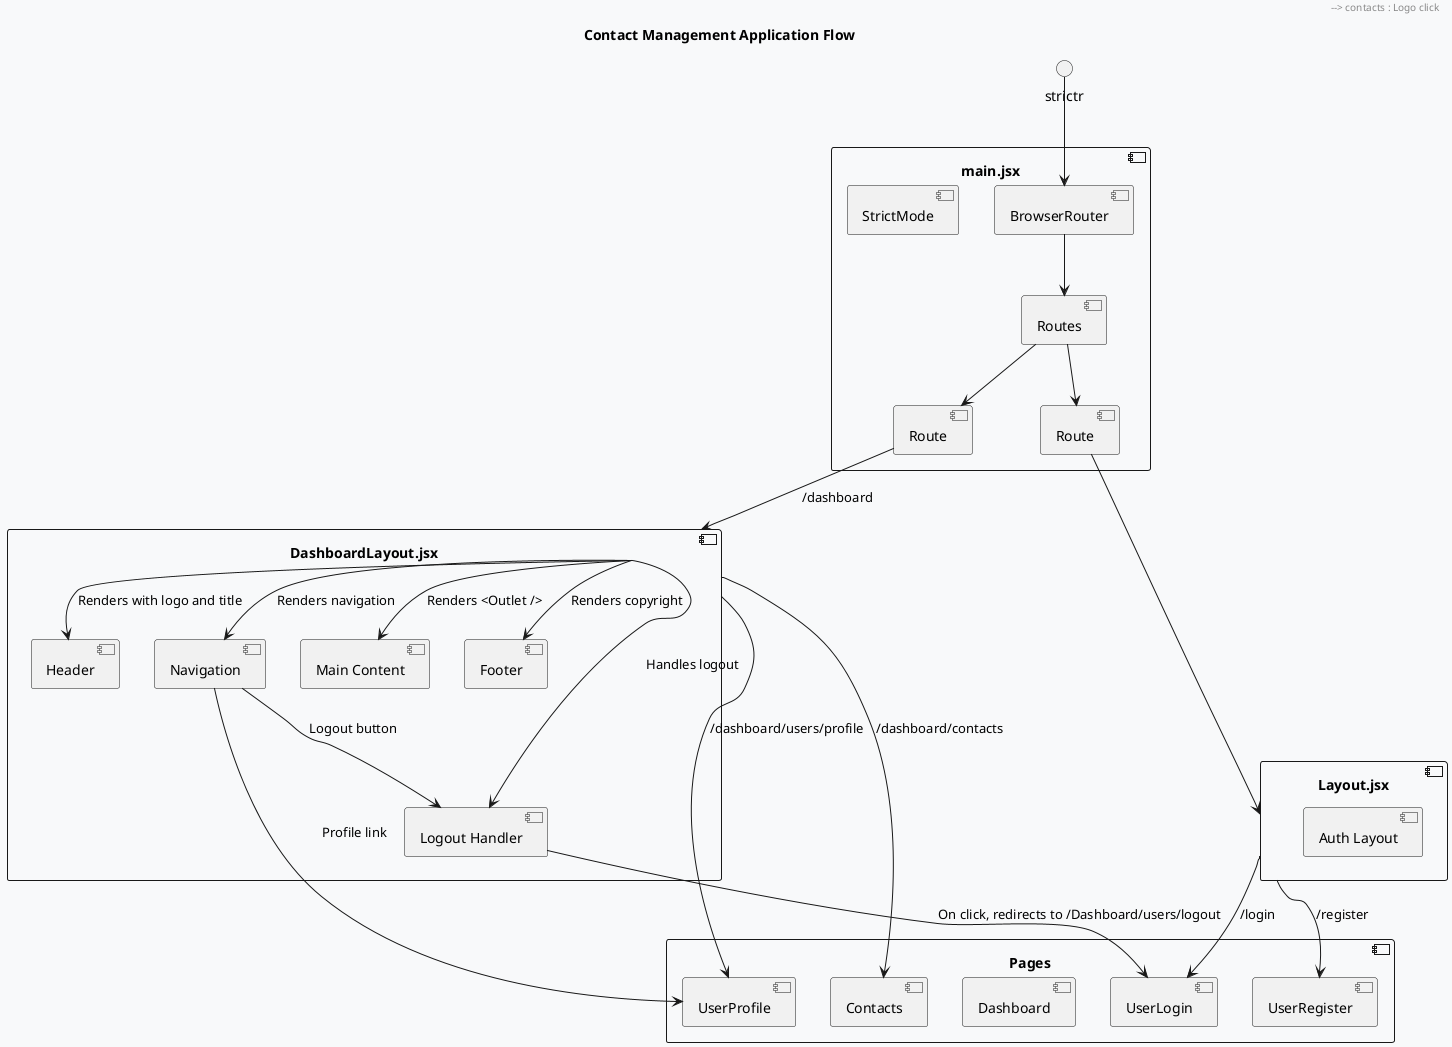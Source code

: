 @startuml Contact Management Flow

skinparam componentStyle uml2
skinparam backgroundColor #f8f9fa

title Contact Management Application Flow

component "main.jsx" as main {
    [BrowserRouter] as router
    [Routes] as routes
    [Route] as rootRoute
    [Route] as dashboardRoute
    [StrictMode] as strict
}

component "DashboardLayout.jsx" as dashboard {
    [Header] as header
    [Navigation] as nav
    [Main Content] as content
    [Footer] as footer
    [Logout Handler] as logout
}

component "Layout.jsx" as layout {
    [Auth Layout] as authLayout
}

component "Pages" as pages {
    [UserRegister] as register
    [UserLogin] as login
    [Dashboard] as dashboardPage
    [Contacts] as contacts
    [UserProfile] as profile
}

' Main Flow
strictr --> router
router --> routes
routes --> rootRoute
routes --> dashboardRoute

' Layout Flow
rootRoute --> layout
layout --> register : /register
layout --> login : /login

' Dashboard Flow
dashboardRoute --> dashboard : /dashboard
dashboard --> contacts : /dashboard/contacts
dashboard --> profile : /dashboard/users/profile

' Dashboard Components
dashboard --> header : Renders with logo and title
dashboard --> nav : Renders navigation
dashboard --> content : Renders <Outlet />
dashboard --> footer : Renders copyright
dashboard --> logout : Handles logout

' Logout Flow
logout --> login : On click, redirects to /Dashboard/users/logout

' Navigation Links
header --> contacts : Logo click
nav --> profile : Profile link
nav --> logout : Logout button

@enduml